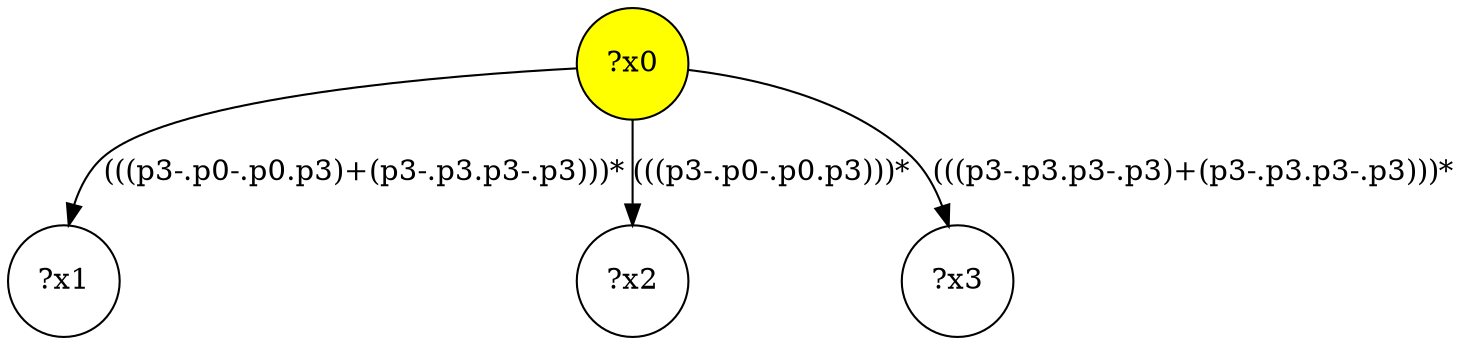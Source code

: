 digraph g {
	x0 [fillcolor="yellow", style="filled," shape=circle, label="?x0"];
	x1 [shape=circle, label="?x1"];
x0 -> x1[label="(((p3-.p0-.p0.p3)+(p3-.p3.p3-.p3)))*"]	x2 [shape=circle, label="?x2"];
x0 -> x2[label="(((p3-.p0-.p0.p3)))*"]	x3 [shape=circle, label="?x3"];
x0 -> x3[label="(((p3-.p3.p3-.p3)+(p3-.p3.p3-.p3)))*"]}
